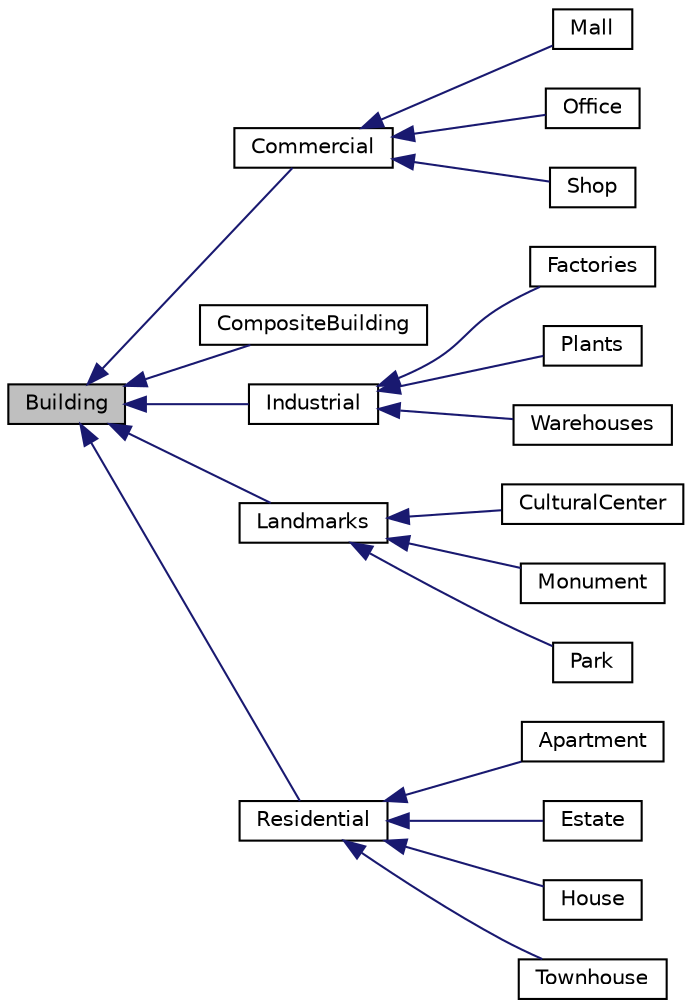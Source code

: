 digraph "Building"
{
 // LATEX_PDF_SIZE
  edge [fontname="Helvetica",fontsize="10",labelfontname="Helvetica",labelfontsize="10"];
  node [fontname="Helvetica",fontsize="10",shape=record];
  rankdir="LR";
  Node1 [label="Building",height=0.2,width=0.4,color="black", fillcolor="grey75", style="filled", fontcolor="black",tooltip="Abstract base class representing a building with facilities, citizens, and utilities."];
  Node1 -> Node2 [dir="back",color="midnightblue",fontsize="10",style="solid"];
  Node2 [label="Commercial",height=0.2,width=0.4,color="black", fillcolor="white", style="filled",URL="$classCommercial.html",tooltip="Represents a commercial building, with attributes for entertainment and employment ratings."];
  Node2 -> Node3 [dir="back",color="midnightblue",fontsize="10",style="solid"];
  Node3 [label="Mall",height=0.2,width=0.4,color="black", fillcolor="white", style="filled",URL="$classMall.html",tooltip="Represents a mall that provides commercial services."];
  Node2 -> Node4 [dir="back",color="midnightblue",fontsize="10",style="solid"];
  Node4 [label="Office",height=0.2,width=0.4,color="black", fillcolor="white", style="filled",URL="$classOffice.html",tooltip="Represents an office building, which is a type of commercial property."];
  Node2 -> Node5 [dir="back",color="midnightblue",fontsize="10",style="solid"];
  Node5 [label="Shop",height=0.2,width=0.4,color="black", fillcolor="white", style="filled",URL="$classShop.html",tooltip="Represents a shop in the city, derived from the Commercial class."];
  Node1 -> Node6 [dir="back",color="midnightblue",fontsize="10",style="solid"];
  Node6 [label="CompositeBuilding",height=0.2,width=0.4,color="black", fillcolor="white", style="filled",URL="$classCompositeBuilding.html",tooltip="Represents a composite building that can contain multiple buildings."];
  Node1 -> Node7 [dir="back",color="midnightblue",fontsize="10",style="solid"];
  Node7 [label="Industrial",height=0.2,width=0.4,color="black", fillcolor="white", style="filled",URL="$classIndustrial.html",tooltip="The Industrial class represents an industrial building in a city."];
  Node7 -> Node8 [dir="back",color="midnightblue",fontsize="10",style="solid"];
  Node8 [label="Factories",height=0.2,width=0.4,color="black", fillcolor="white", style="filled",URL="$classFactories.html",tooltip="The Factories class represents industrial factories, inheriting from the Industrial class."];
  Node7 -> Node9 [dir="back",color="midnightblue",fontsize="10",style="solid"];
  Node9 [label="Plants",height=0.2,width=0.4,color="black", fillcolor="white", style="filled",URL="$classPlants.html",tooltip="Represents a plant as a type of industrial facility."];
  Node7 -> Node10 [dir="back",color="midnightblue",fontsize="10",style="solid"];
  Node10 [label="Warehouses",height=0.2,width=0.4,color="black", fillcolor="white", style="filled",URL="$classWarehouses.html",tooltip="Represents a warehouse in an industrial setting."];
  Node1 -> Node11 [dir="back",color="midnightblue",fontsize="10",style="solid"];
  Node11 [label="Landmarks",height=0.2,width=0.4,color="black", fillcolor="white", style="filled",URL="$classLandmarks.html",tooltip="Represents a landmark building with entertainment features."];
  Node11 -> Node12 [dir="back",color="midnightblue",fontsize="10",style="solid"];
  Node12 [label="CulturalCenter",height=0.2,width=0.4,color="black", fillcolor="white", style="filled",URL="$classCulturalCenter.html",tooltip="Represents a cultural center landmark."];
  Node11 -> Node13 [dir="back",color="midnightblue",fontsize="10",style="solid"];
  Node13 [label="Monument",height=0.2,width=0.4,color="black", fillcolor="white", style="filled",URL="$classMonument.html",tooltip="Represents a monument, which is a specific type of landmark."];
  Node11 -> Node14 [dir="back",color="midnightblue",fontsize="10",style="solid"];
  Node14 [label="Park",height=0.2,width=0.4,color="black", fillcolor="white", style="filled",URL="$classPark.html",tooltip="Represents a park, which is a type of landmark."];
  Node1 -> Node15 [dir="back",color="midnightblue",fontsize="10",style="solid"];
  Node15 [label="Residential",height=0.2,width=0.4,color="black", fillcolor="white", style="filled",URL="$classResidential.html",tooltip="Represents a residential building with occupancy management."];
  Node15 -> Node16 [dir="back",color="midnightblue",fontsize="10",style="solid"];
  Node16 [label="Apartment",height=0.2,width=0.4,color="black", fillcolor="white", style="filled",URL="$classApartment.html",tooltip="Represents an apartment building in the city simulation."];
  Node15 -> Node17 [dir="back",color="midnightblue",fontsize="10",style="solid"];
  Node17 [label="Estate",height=0.2,width=0.4,color="black", fillcolor="white", style="filled",URL="$classEstate.html",tooltip="The Estate class represents a residential estate, inheriting from the Residential class."];
  Node15 -> Node18 [dir="back",color="midnightblue",fontsize="10",style="solid"];
  Node18 [label="House",height=0.2,width=0.4,color="black", fillcolor="white", style="filled",URL="$classHouse.html",tooltip="The House class represents a residential structure within a city."];
  Node15 -> Node19 [dir="back",color="midnightblue",fontsize="10",style="solid"];
  Node19 [label="Townhouse",height=0.2,width=0.4,color="black", fillcolor="white", style="filled",URL="$classTownhouse.html",tooltip="Represents a townhouse, inheriting from the Residential class."];
}
